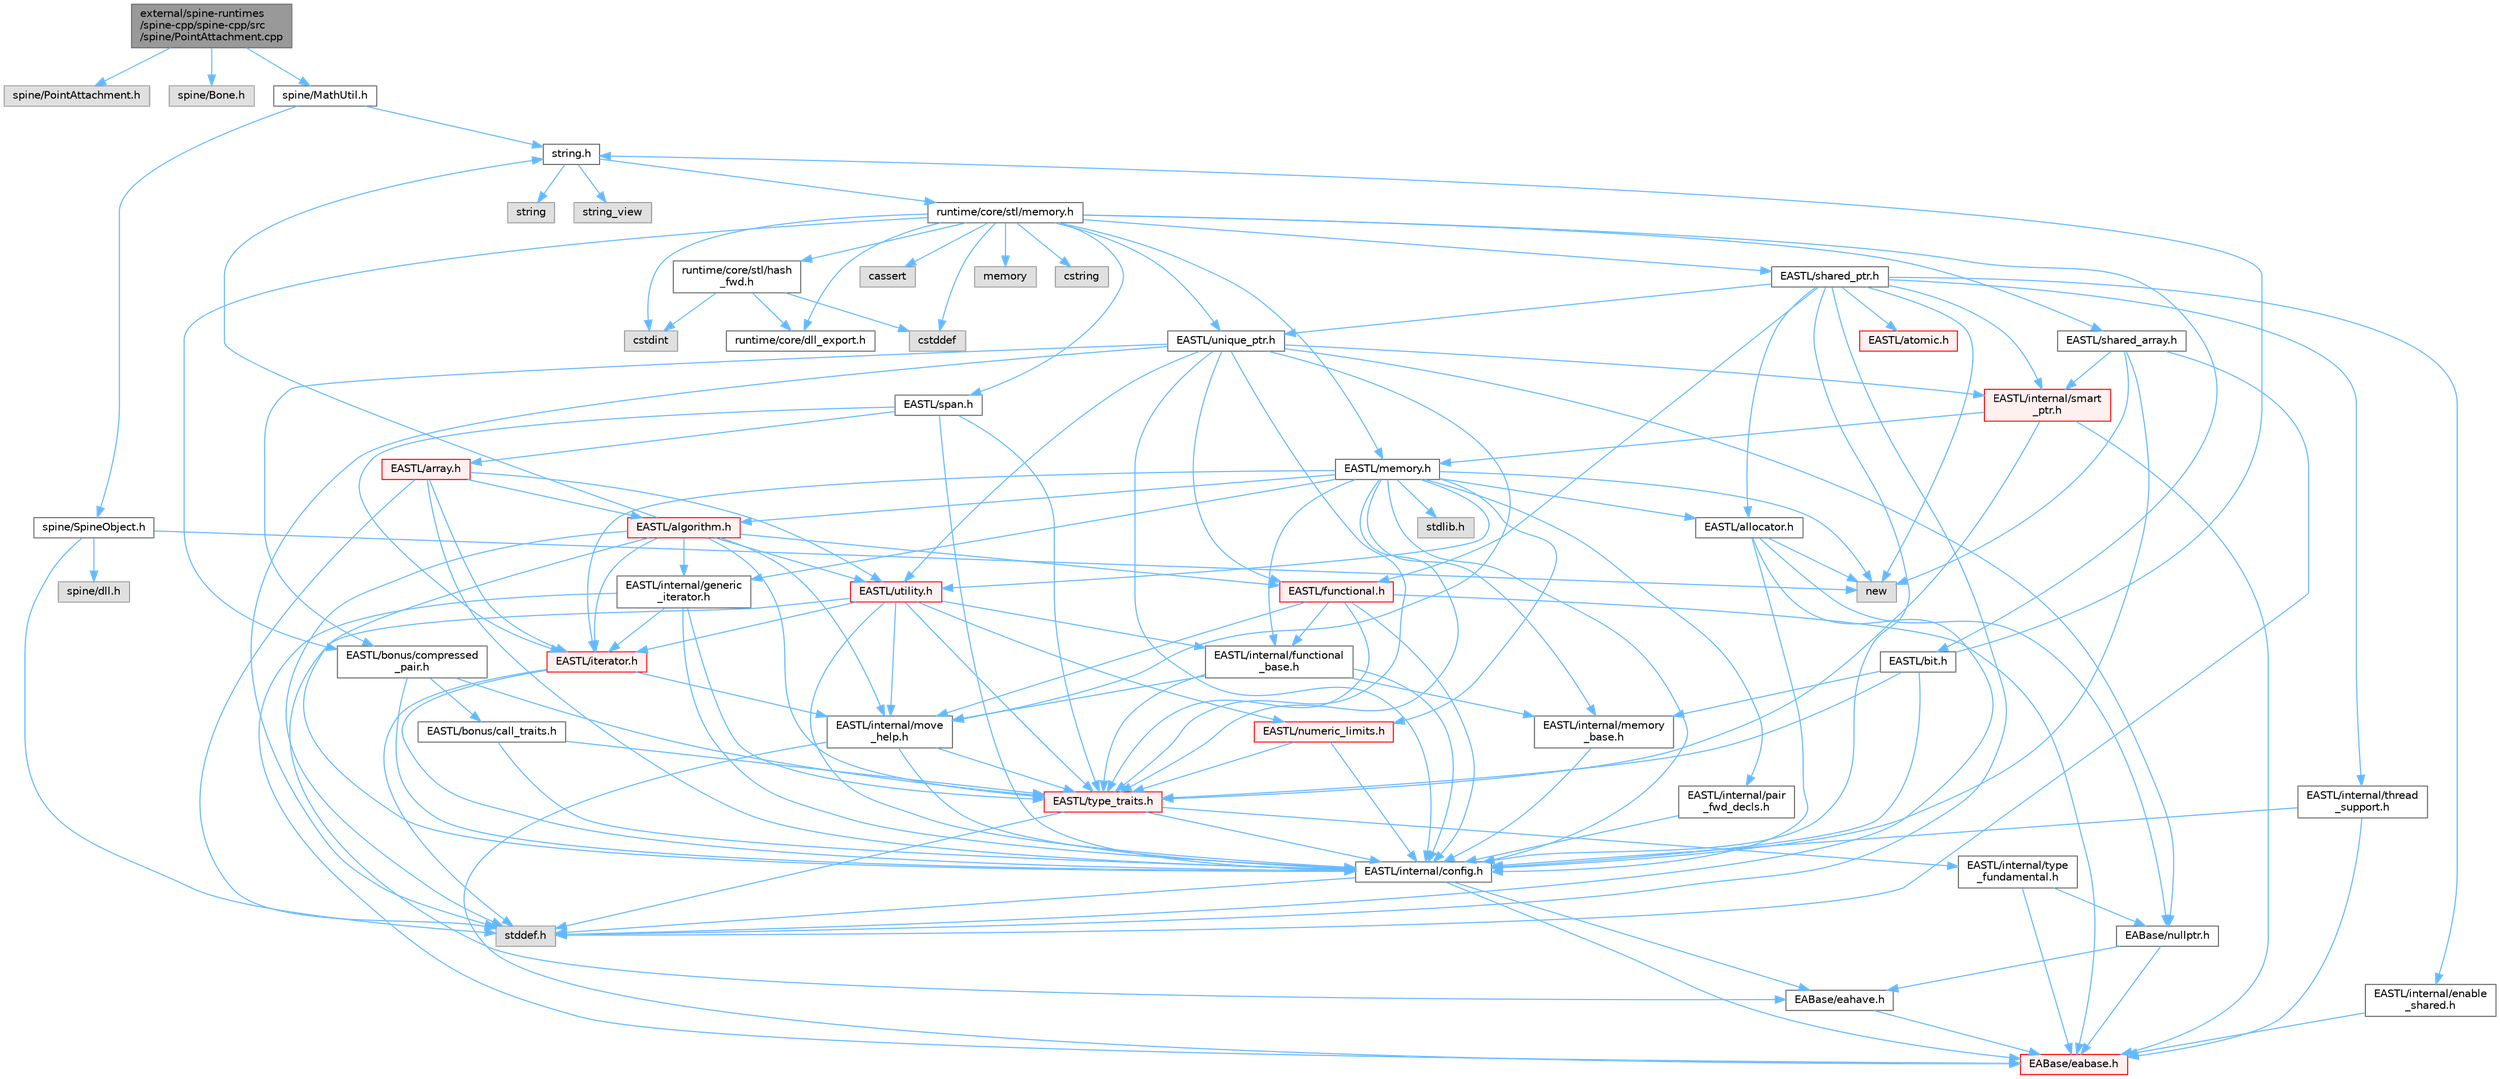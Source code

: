 digraph "external/spine-runtimes/spine-cpp/spine-cpp/src/spine/PointAttachment.cpp"
{
 // LATEX_PDF_SIZE
  bgcolor="transparent";
  edge [fontname=Helvetica,fontsize=10,labelfontname=Helvetica,labelfontsize=10];
  node [fontname=Helvetica,fontsize=10,shape=box,height=0.2,width=0.4];
  Node1 [id="Node000001",label="external/spine-runtimes\l/spine-cpp/spine-cpp/src\l/spine/PointAttachment.cpp",height=0.2,width=0.4,color="gray40", fillcolor="grey60", style="filled", fontcolor="black",tooltip=" "];
  Node1 -> Node2 [id="edge1_Node000001_Node000002",color="steelblue1",style="solid",tooltip=" "];
  Node2 [id="Node000002",label="spine/PointAttachment.h",height=0.2,width=0.4,color="grey60", fillcolor="#E0E0E0", style="filled",tooltip=" "];
  Node1 -> Node3 [id="edge2_Node000001_Node000003",color="steelblue1",style="solid",tooltip=" "];
  Node3 [id="Node000003",label="spine/Bone.h",height=0.2,width=0.4,color="grey60", fillcolor="#E0E0E0", style="filled",tooltip=" "];
  Node1 -> Node4 [id="edge3_Node000001_Node000004",color="steelblue1",style="solid",tooltip=" "];
  Node4 [id="Node000004",label="spine/MathUtil.h",height=0.2,width=0.4,color="grey40", fillcolor="white", style="filled",URL="$_math_util_8h.html",tooltip=" "];
  Node4 -> Node5 [id="edge4_Node000004_Node000005",color="steelblue1",style="solid",tooltip=" "];
  Node5 [id="Node000005",label="spine/SpineObject.h",height=0.2,width=0.4,color="grey40", fillcolor="white", style="filled",URL="$_spine_object_8h.html",tooltip=" "];
  Node5 -> Node6 [id="edge5_Node000005_Node000006",color="steelblue1",style="solid",tooltip=" "];
  Node6 [id="Node000006",label="new",height=0.2,width=0.4,color="grey60", fillcolor="#E0E0E0", style="filled",tooltip=" "];
  Node5 -> Node7 [id="edge6_Node000005_Node000007",color="steelblue1",style="solid",tooltip=" "];
  Node7 [id="Node000007",label="stddef.h",height=0.2,width=0.4,color="grey60", fillcolor="#E0E0E0", style="filled",tooltip=" "];
  Node5 -> Node8 [id="edge7_Node000005_Node000008",color="steelblue1",style="solid",tooltip=" "];
  Node8 [id="Node000008",label="spine/dll.h",height=0.2,width=0.4,color="grey60", fillcolor="#E0E0E0", style="filled",tooltip=" "];
  Node4 -> Node9 [id="edge8_Node000004_Node000009",color="steelblue1",style="solid",tooltip=" "];
  Node9 [id="Node000009",label="string.h",height=0.2,width=0.4,color="grey40", fillcolor="white", style="filled",URL="$string_8h.html",tooltip=" "];
  Node9 -> Node10 [id="edge9_Node000009_Node000010",color="steelblue1",style="solid",tooltip=" "];
  Node10 [id="Node000010",label="string",height=0.2,width=0.4,color="grey60", fillcolor="#E0E0E0", style="filled",tooltip=" "];
  Node9 -> Node11 [id="edge10_Node000009_Node000011",color="steelblue1",style="solid",tooltip=" "];
  Node11 [id="Node000011",label="string_view",height=0.2,width=0.4,color="grey60", fillcolor="#E0E0E0", style="filled",tooltip=" "];
  Node9 -> Node12 [id="edge11_Node000009_Node000012",color="steelblue1",style="solid",tooltip=" "];
  Node12 [id="Node000012",label="runtime/core/stl/memory.h",height=0.2,width=0.4,color="grey40", fillcolor="white", style="filled",URL="$runtime_2core_2stl_2memory_8h.html",tooltip=" "];
  Node12 -> Node13 [id="edge12_Node000012_Node000013",color="steelblue1",style="solid",tooltip=" "];
  Node13 [id="Node000013",label="cstddef",height=0.2,width=0.4,color="grey60", fillcolor="#E0E0E0", style="filled",tooltip=" "];
  Node12 -> Node14 [id="edge13_Node000012_Node000014",color="steelblue1",style="solid",tooltip=" "];
  Node14 [id="Node000014",label="cstdint",height=0.2,width=0.4,color="grey60", fillcolor="#E0E0E0", style="filled",tooltip=" "];
  Node12 -> Node15 [id="edge14_Node000012_Node000015",color="steelblue1",style="solid",tooltip=" "];
  Node15 [id="Node000015",label="cassert",height=0.2,width=0.4,color="grey60", fillcolor="#E0E0E0", style="filled",tooltip=" "];
  Node12 -> Node16 [id="edge15_Node000012_Node000016",color="steelblue1",style="solid",tooltip=" "];
  Node16 [id="Node000016",label="memory",height=0.2,width=0.4,color="grey60", fillcolor="#E0E0E0", style="filled",tooltip=" "];
  Node12 -> Node17 [id="edge16_Node000012_Node000017",color="steelblue1",style="solid",tooltip=" "];
  Node17 [id="Node000017",label="cstring",height=0.2,width=0.4,color="grey60", fillcolor="#E0E0E0", style="filled",tooltip=" "];
  Node12 -> Node18 [id="edge17_Node000012_Node000018",color="steelblue1",style="solid",tooltip=" "];
  Node18 [id="Node000018",label="EASTL/bit.h",height=0.2,width=0.4,color="grey40", fillcolor="white", style="filled",URL="$bit_8h.html",tooltip=" "];
  Node18 -> Node19 [id="edge18_Node000018_Node000019",color="steelblue1",style="solid",tooltip=" "];
  Node19 [id="Node000019",label="EASTL/internal/config.h",height=0.2,width=0.4,color="grey40", fillcolor="white", style="filled",URL="$runtime_2_e_a_s_t_l_2include_2_e_a_s_t_l_2internal_2config_8h.html",tooltip=" "];
  Node19 -> Node20 [id="edge19_Node000019_Node000020",color="steelblue1",style="solid",tooltip=" "];
  Node20 [id="Node000020",label="EABase/eabase.h",height=0.2,width=0.4,color="red", fillcolor="#FFF0F0", style="filled",URL="$eabase_8h.html",tooltip=" "];
  Node19 -> Node26 [id="edge20_Node000019_Node000026",color="steelblue1",style="solid",tooltip=" "];
  Node26 [id="Node000026",label="EABase/eahave.h",height=0.2,width=0.4,color="grey40", fillcolor="white", style="filled",URL="$eahave_8h.html",tooltip=" "];
  Node26 -> Node20 [id="edge21_Node000026_Node000020",color="steelblue1",style="solid",tooltip=" "];
  Node19 -> Node7 [id="edge22_Node000019_Node000007",color="steelblue1",style="solid",tooltip=" "];
  Node18 -> Node27 [id="edge23_Node000018_Node000027",color="steelblue1",style="solid",tooltip=" "];
  Node27 [id="Node000027",label="EASTL/internal/memory\l_base.h",height=0.2,width=0.4,color="grey40", fillcolor="white", style="filled",URL="$memory__base_8h.html",tooltip=" "];
  Node27 -> Node19 [id="edge24_Node000027_Node000019",color="steelblue1",style="solid",tooltip=" "];
  Node18 -> Node28 [id="edge25_Node000018_Node000028",color="steelblue1",style="solid",tooltip=" "];
  Node28 [id="Node000028",label="EASTL/type_traits.h",height=0.2,width=0.4,color="red", fillcolor="#FFF0F0", style="filled",URL="$_e_a_s_t_l_2include_2_e_a_s_t_l_2type__traits_8h.html",tooltip=" "];
  Node28 -> Node19 [id="edge26_Node000028_Node000019",color="steelblue1",style="solid",tooltip=" "];
  Node28 -> Node7 [id="edge27_Node000028_Node000007",color="steelblue1",style="solid",tooltip=" "];
  Node28 -> Node29 [id="edge28_Node000028_Node000029",color="steelblue1",style="solid",tooltip=" "];
  Node29 [id="Node000029",label="EASTL/internal/type\l_fundamental.h",height=0.2,width=0.4,color="grey40", fillcolor="white", style="filled",URL="$type__fundamental_8h.html",tooltip=" "];
  Node29 -> Node20 [id="edge29_Node000029_Node000020",color="steelblue1",style="solid",tooltip=" "];
  Node29 -> Node30 [id="edge30_Node000029_Node000030",color="steelblue1",style="solid",tooltip=" "];
  Node30 [id="Node000030",label="EABase/nullptr.h",height=0.2,width=0.4,color="grey40", fillcolor="white", style="filled",URL="$nullptr_8h.html",tooltip=" "];
  Node30 -> Node20 [id="edge31_Node000030_Node000020",color="steelblue1",style="solid",tooltip=" "];
  Node30 -> Node26 [id="edge32_Node000030_Node000026",color="steelblue1",style="solid",tooltip=" "];
  Node18 -> Node9 [id="edge33_Node000018_Node000009",color="steelblue1",style="solid",tooltip=" "];
  Node12 -> Node38 [id="edge34_Node000012_Node000038",color="steelblue1",style="solid",tooltip=" "];
  Node38 [id="Node000038",label="EASTL/memory.h",height=0.2,width=0.4,color="grey40", fillcolor="white", style="filled",URL="$runtime_2_e_a_s_t_l_2include_2_e_a_s_t_l_2memory_8h.html",tooltip=" "];
  Node38 -> Node19 [id="edge35_Node000038_Node000019",color="steelblue1",style="solid",tooltip=" "];
  Node38 -> Node27 [id="edge36_Node000038_Node000027",color="steelblue1",style="solid",tooltip=" "];
  Node38 -> Node39 [id="edge37_Node000038_Node000039",color="steelblue1",style="solid",tooltip=" "];
  Node39 [id="Node000039",label="EASTL/internal/generic\l_iterator.h",height=0.2,width=0.4,color="grey40", fillcolor="white", style="filled",URL="$generic__iterator_8h.html",tooltip=" "];
  Node39 -> Node20 [id="edge38_Node000039_Node000020",color="steelblue1",style="solid",tooltip=" "];
  Node39 -> Node19 [id="edge39_Node000039_Node000019",color="steelblue1",style="solid",tooltip=" "];
  Node39 -> Node40 [id="edge40_Node000039_Node000040",color="steelblue1",style="solid",tooltip=" "];
  Node40 [id="Node000040",label="EASTL/iterator.h",height=0.2,width=0.4,color="red", fillcolor="#FFF0F0", style="filled",URL="$_e_a_s_t_l_2include_2_e_a_s_t_l_2iterator_8h.html",tooltip=" "];
  Node40 -> Node19 [id="edge41_Node000040_Node000019",color="steelblue1",style="solid",tooltip=" "];
  Node40 -> Node41 [id="edge42_Node000040_Node000041",color="steelblue1",style="solid",tooltip=" "];
  Node41 [id="Node000041",label="EASTL/internal/move\l_help.h",height=0.2,width=0.4,color="grey40", fillcolor="white", style="filled",URL="$move__help_8h.html",tooltip=" "];
  Node41 -> Node20 [id="edge43_Node000041_Node000020",color="steelblue1",style="solid",tooltip=" "];
  Node41 -> Node19 [id="edge44_Node000041_Node000019",color="steelblue1",style="solid",tooltip=" "];
  Node41 -> Node28 [id="edge45_Node000041_Node000028",color="steelblue1",style="solid",tooltip=" "];
  Node40 -> Node7 [id="edge46_Node000040_Node000007",color="steelblue1",style="solid",tooltip=" "];
  Node39 -> Node28 [id="edge47_Node000039_Node000028",color="steelblue1",style="solid",tooltip=" "];
  Node38 -> Node43 [id="edge48_Node000038_Node000043",color="steelblue1",style="solid",tooltip=" "];
  Node43 [id="Node000043",label="EASTL/internal/pair\l_fwd_decls.h",height=0.2,width=0.4,color="grey40", fillcolor="white", style="filled",URL="$pair__fwd__decls_8h.html",tooltip=" "];
  Node43 -> Node19 [id="edge49_Node000043_Node000019",color="steelblue1",style="solid",tooltip=" "];
  Node38 -> Node44 [id="edge50_Node000038_Node000044",color="steelblue1",style="solid",tooltip=" "];
  Node44 [id="Node000044",label="EASTL/internal/functional\l_base.h",height=0.2,width=0.4,color="grey40", fillcolor="white", style="filled",URL="$functional__base_8h.html",tooltip=" "];
  Node44 -> Node19 [id="edge51_Node000044_Node000019",color="steelblue1",style="solid",tooltip=" "];
  Node44 -> Node27 [id="edge52_Node000044_Node000027",color="steelblue1",style="solid",tooltip=" "];
  Node44 -> Node41 [id="edge53_Node000044_Node000041",color="steelblue1",style="solid",tooltip=" "];
  Node44 -> Node28 [id="edge54_Node000044_Node000028",color="steelblue1",style="solid",tooltip=" "];
  Node38 -> Node45 [id="edge55_Node000038_Node000045",color="steelblue1",style="solid",tooltip=" "];
  Node45 [id="Node000045",label="EASTL/algorithm.h",height=0.2,width=0.4,color="red", fillcolor="#FFF0F0", style="filled",URL="$_e_a_s_t_l_2include_2_e_a_s_t_l_2algorithm_8h.html",tooltip=" "];
  Node45 -> Node19 [id="edge56_Node000045_Node000019",color="steelblue1",style="solid",tooltip=" "];
  Node45 -> Node28 [id="edge57_Node000045_Node000028",color="steelblue1",style="solid",tooltip=" "];
  Node45 -> Node41 [id="edge58_Node000045_Node000041",color="steelblue1",style="solid",tooltip=" "];
  Node45 -> Node40 [id="edge59_Node000045_Node000040",color="steelblue1",style="solid",tooltip=" "];
  Node45 -> Node48 [id="edge60_Node000045_Node000048",color="steelblue1",style="solid",tooltip=" "];
  Node48 [id="Node000048",label="EASTL/functional.h",height=0.2,width=0.4,color="red", fillcolor="#FFF0F0", style="filled",URL="$_e_a_s_t_l_2include_2_e_a_s_t_l_2functional_8h.html",tooltip=" "];
  Node48 -> Node20 [id="edge61_Node000048_Node000020",color="steelblue1",style="solid",tooltip=" "];
  Node48 -> Node19 [id="edge62_Node000048_Node000019",color="steelblue1",style="solid",tooltip=" "];
  Node48 -> Node41 [id="edge63_Node000048_Node000041",color="steelblue1",style="solid",tooltip=" "];
  Node48 -> Node28 [id="edge64_Node000048_Node000028",color="steelblue1",style="solid",tooltip=" "];
  Node48 -> Node44 [id="edge65_Node000048_Node000044",color="steelblue1",style="solid",tooltip=" "];
  Node45 -> Node54 [id="edge66_Node000045_Node000054",color="steelblue1",style="solid",tooltip=" "];
  Node54 [id="Node000054",label="EASTL/utility.h",height=0.2,width=0.4,color="red", fillcolor="#FFF0F0", style="filled",URL="$runtime_2_e_a_s_t_l_2include_2_e_a_s_t_l_2utility_8h.html",tooltip=" "];
  Node54 -> Node19 [id="edge67_Node000054_Node000019",color="steelblue1",style="solid",tooltip=" "];
  Node54 -> Node28 [id="edge68_Node000054_Node000028",color="steelblue1",style="solid",tooltip=" "];
  Node54 -> Node40 [id="edge69_Node000054_Node000040",color="steelblue1",style="solid",tooltip=" "];
  Node54 -> Node55 [id="edge70_Node000054_Node000055",color="steelblue1",style="solid",tooltip=" "];
  Node55 [id="Node000055",label="EASTL/numeric_limits.h",height=0.2,width=0.4,color="red", fillcolor="#FFF0F0", style="filled",URL="$numeric__limits_8h.html",tooltip=" "];
  Node55 -> Node19 [id="edge71_Node000055_Node000019",color="steelblue1",style="solid",tooltip=" "];
  Node55 -> Node28 [id="edge72_Node000055_Node000028",color="steelblue1",style="solid",tooltip=" "];
  Node54 -> Node44 [id="edge73_Node000054_Node000044",color="steelblue1",style="solid",tooltip=" "];
  Node54 -> Node41 [id="edge74_Node000054_Node000041",color="steelblue1",style="solid",tooltip=" "];
  Node54 -> Node26 [id="edge75_Node000054_Node000026",color="steelblue1",style="solid",tooltip=" "];
  Node45 -> Node39 [id="edge76_Node000045_Node000039",color="steelblue1",style="solid",tooltip=" "];
  Node45 -> Node7 [id="edge77_Node000045_Node000007",color="steelblue1",style="solid",tooltip=" "];
  Node45 -> Node9 [id="edge78_Node000045_Node000009",color="steelblue1",style="solid",tooltip=" "];
  Node38 -> Node28 [id="edge79_Node000038_Node000028",color="steelblue1",style="solid",tooltip=" "];
  Node38 -> Node52 [id="edge80_Node000038_Node000052",color="steelblue1",style="solid",tooltip=" "];
  Node52 [id="Node000052",label="EASTL/allocator.h",height=0.2,width=0.4,color="grey40", fillcolor="white", style="filled",URL="$runtime_2_e_a_s_t_l_2include_2_e_a_s_t_l_2allocator_8h.html",tooltip=" "];
  Node52 -> Node19 [id="edge81_Node000052_Node000019",color="steelblue1",style="solid",tooltip=" "];
  Node52 -> Node30 [id="edge82_Node000052_Node000030",color="steelblue1",style="solid",tooltip=" "];
  Node52 -> Node7 [id="edge83_Node000052_Node000007",color="steelblue1",style="solid",tooltip=" "];
  Node52 -> Node6 [id="edge84_Node000052_Node000006",color="steelblue1",style="solid",tooltip=" "];
  Node38 -> Node40 [id="edge85_Node000038_Node000040",color="steelblue1",style="solid",tooltip=" "];
  Node38 -> Node54 [id="edge86_Node000038_Node000054",color="steelblue1",style="solid",tooltip=" "];
  Node38 -> Node55 [id="edge87_Node000038_Node000055",color="steelblue1",style="solid",tooltip=" "];
  Node38 -> Node64 [id="edge88_Node000038_Node000064",color="steelblue1",style="solid",tooltip=" "];
  Node64 [id="Node000064",label="stdlib.h",height=0.2,width=0.4,color="grey60", fillcolor="#E0E0E0", style="filled",tooltip=" "];
  Node38 -> Node6 [id="edge89_Node000038_Node000006",color="steelblue1",style="solid",tooltip=" "];
  Node12 -> Node65 [id="edge90_Node000012_Node000065",color="steelblue1",style="solid",tooltip=" "];
  Node65 [id="Node000065",label="EASTL/shared_array.h",height=0.2,width=0.4,color="grey40", fillcolor="white", style="filled",URL="$shared__array_8h.html",tooltip=" "];
  Node65 -> Node19 [id="edge91_Node000065_Node000019",color="steelblue1",style="solid",tooltip=" "];
  Node65 -> Node66 [id="edge92_Node000065_Node000066",color="steelblue1",style="solid",tooltip=" "];
  Node66 [id="Node000066",label="EASTL/internal/smart\l_ptr.h",height=0.2,width=0.4,color="red", fillcolor="#FFF0F0", style="filled",URL="$smart__ptr_8h.html",tooltip=" "];
  Node66 -> Node20 [id="edge93_Node000066_Node000020",color="steelblue1",style="solid",tooltip=" "];
  Node66 -> Node38 [id="edge94_Node000066_Node000038",color="steelblue1",style="solid",tooltip=" "];
  Node66 -> Node28 [id="edge95_Node000066_Node000028",color="steelblue1",style="solid",tooltip=" "];
  Node65 -> Node6 [id="edge96_Node000065_Node000006",color="steelblue1",style="solid",tooltip=" "];
  Node65 -> Node7 [id="edge97_Node000065_Node000007",color="steelblue1",style="solid",tooltip=" "];
  Node12 -> Node68 [id="edge98_Node000012_Node000068",color="steelblue1",style="solid",tooltip=" "];
  Node68 [id="Node000068",label="EASTL/unique_ptr.h",height=0.2,width=0.4,color="grey40", fillcolor="white", style="filled",URL="$unique__ptr_8h.html",tooltip=" "];
  Node68 -> Node30 [id="edge99_Node000068_Node000030",color="steelblue1",style="solid",tooltip=" "];
  Node68 -> Node69 [id="edge100_Node000068_Node000069",color="steelblue1",style="solid",tooltip=" "];
  Node69 [id="Node000069",label="EASTL/bonus/compressed\l_pair.h",height=0.2,width=0.4,color="grey40", fillcolor="white", style="filled",URL="$compressed__pair_8h.html",tooltip=" "];
  Node69 -> Node19 [id="edge101_Node000069_Node000019",color="steelblue1",style="solid",tooltip=" "];
  Node69 -> Node28 [id="edge102_Node000069_Node000028",color="steelblue1",style="solid",tooltip=" "];
  Node69 -> Node70 [id="edge103_Node000069_Node000070",color="steelblue1",style="solid",tooltip=" "];
  Node70 [id="Node000070",label="EASTL/bonus/call_traits.h",height=0.2,width=0.4,color="grey40", fillcolor="white", style="filled",URL="$call__traits_8h.html",tooltip=" "];
  Node70 -> Node19 [id="edge104_Node000070_Node000019",color="steelblue1",style="solid",tooltip=" "];
  Node70 -> Node28 [id="edge105_Node000070_Node000028",color="steelblue1",style="solid",tooltip=" "];
  Node68 -> Node48 [id="edge106_Node000068_Node000048",color="steelblue1",style="solid",tooltip=" "];
  Node68 -> Node19 [id="edge107_Node000068_Node000019",color="steelblue1",style="solid",tooltip=" "];
  Node68 -> Node41 [id="edge108_Node000068_Node000041",color="steelblue1",style="solid",tooltip=" "];
  Node68 -> Node66 [id="edge109_Node000068_Node000066",color="steelblue1",style="solid",tooltip=" "];
  Node68 -> Node28 [id="edge110_Node000068_Node000028",color="steelblue1",style="solid",tooltip=" "];
  Node68 -> Node54 [id="edge111_Node000068_Node000054",color="steelblue1",style="solid",tooltip=" "];
  Node68 -> Node7 [id="edge112_Node000068_Node000007",color="steelblue1",style="solid",tooltip=" "];
  Node12 -> Node71 [id="edge113_Node000012_Node000071",color="steelblue1",style="solid",tooltip=" "];
  Node71 [id="Node000071",label="EASTL/shared_ptr.h",height=0.2,width=0.4,color="grey40", fillcolor="white", style="filled",URL="$shared__ptr_8h.html",tooltip=" "];
  Node71 -> Node19 [id="edge114_Node000071_Node000019",color="steelblue1",style="solid",tooltip=" "];
  Node71 -> Node66 [id="edge115_Node000071_Node000066",color="steelblue1",style="solid",tooltip=" "];
  Node71 -> Node72 [id="edge116_Node000071_Node000072",color="steelblue1",style="solid",tooltip=" "];
  Node72 [id="Node000072",label="EASTL/internal/thread\l_support.h",height=0.2,width=0.4,color="grey40", fillcolor="white", style="filled",URL="$thread__support_8h.html",tooltip=" "];
  Node72 -> Node20 [id="edge117_Node000072_Node000020",color="steelblue1",style="solid",tooltip=" "];
  Node72 -> Node19 [id="edge118_Node000072_Node000019",color="steelblue1",style="solid",tooltip=" "];
  Node71 -> Node68 [id="edge119_Node000071_Node000068",color="steelblue1",style="solid",tooltip=" "];
  Node71 -> Node48 [id="edge120_Node000071_Node000048",color="steelblue1",style="solid",tooltip=" "];
  Node71 -> Node52 [id="edge121_Node000071_Node000052",color="steelblue1",style="solid",tooltip=" "];
  Node71 -> Node73 [id="edge122_Node000071_Node000073",color="steelblue1",style="solid",tooltip=" "];
  Node73 [id="Node000073",label="EASTL/atomic.h",height=0.2,width=0.4,color="red", fillcolor="#FFF0F0", style="filled",URL="$runtime_2_e_a_s_t_l_2include_2_e_a_s_t_l_2atomic_8h.html",tooltip=" "];
  Node71 -> Node6 [id="edge123_Node000071_Node000006",color="steelblue1",style="solid",tooltip=" "];
  Node71 -> Node7 [id="edge124_Node000071_Node000007",color="steelblue1",style="solid",tooltip=" "];
  Node71 -> Node150 [id="edge125_Node000071_Node000150",color="steelblue1",style="solid",tooltip=" "];
  Node150 [id="Node000150",label="EASTL/internal/enable\l_shared.h",height=0.2,width=0.4,color="grey40", fillcolor="white", style="filled",URL="$enable__shared_8h.html",tooltip=" "];
  Node150 -> Node20 [id="edge126_Node000150_Node000020",color="steelblue1",style="solid",tooltip=" "];
  Node12 -> Node151 [id="edge127_Node000012_Node000151",color="steelblue1",style="solid",tooltip=" "];
  Node151 [id="Node000151",label="EASTL/span.h",height=0.2,width=0.4,color="grey40", fillcolor="white", style="filled",URL="$span_8h.html",tooltip=" "];
  Node151 -> Node19 [id="edge128_Node000151_Node000019",color="steelblue1",style="solid",tooltip=" "];
  Node151 -> Node28 [id="edge129_Node000151_Node000028",color="steelblue1",style="solid",tooltip=" "];
  Node151 -> Node40 [id="edge130_Node000151_Node000040",color="steelblue1",style="solid",tooltip=" "];
  Node151 -> Node152 [id="edge131_Node000151_Node000152",color="steelblue1",style="solid",tooltip=" "];
  Node152 [id="Node000152",label="EASTL/array.h",height=0.2,width=0.4,color="red", fillcolor="#FFF0F0", style="filled",URL="$runtime_2_e_a_s_t_l_2include_2_e_a_s_t_l_2array_8h.html",tooltip=" "];
  Node152 -> Node19 [id="edge132_Node000152_Node000019",color="steelblue1",style="solid",tooltip=" "];
  Node152 -> Node40 [id="edge133_Node000152_Node000040",color="steelblue1",style="solid",tooltip=" "];
  Node152 -> Node45 [id="edge134_Node000152_Node000045",color="steelblue1",style="solid",tooltip=" "];
  Node152 -> Node54 [id="edge135_Node000152_Node000054",color="steelblue1",style="solid",tooltip=" "];
  Node152 -> Node7 [id="edge136_Node000152_Node000007",color="steelblue1",style="solid",tooltip=" "];
  Node12 -> Node69 [id="edge137_Node000012_Node000069",color="steelblue1",style="solid",tooltip=" "];
  Node12 -> Node154 [id="edge138_Node000012_Node000154",color="steelblue1",style="solid",tooltip=" "];
  Node154 [id="Node000154",label="runtime/core/dll_export.h",height=0.2,width=0.4,color="grey40", fillcolor="white", style="filled",URL="$dll__export_8h.html",tooltip=" "];
  Node12 -> Node155 [id="edge139_Node000012_Node000155",color="steelblue1",style="solid",tooltip=" "];
  Node155 [id="Node000155",label="runtime/core/stl/hash\l_fwd.h",height=0.2,width=0.4,color="grey40", fillcolor="white", style="filled",URL="$hash__fwd_8h.html",tooltip=" "];
  Node155 -> Node13 [id="edge140_Node000155_Node000013",color="steelblue1",style="solid",tooltip=" "];
  Node155 -> Node14 [id="edge141_Node000155_Node000014",color="steelblue1",style="solid",tooltip=" "];
  Node155 -> Node154 [id="edge142_Node000155_Node000154",color="steelblue1",style="solid",tooltip=" "];
}
